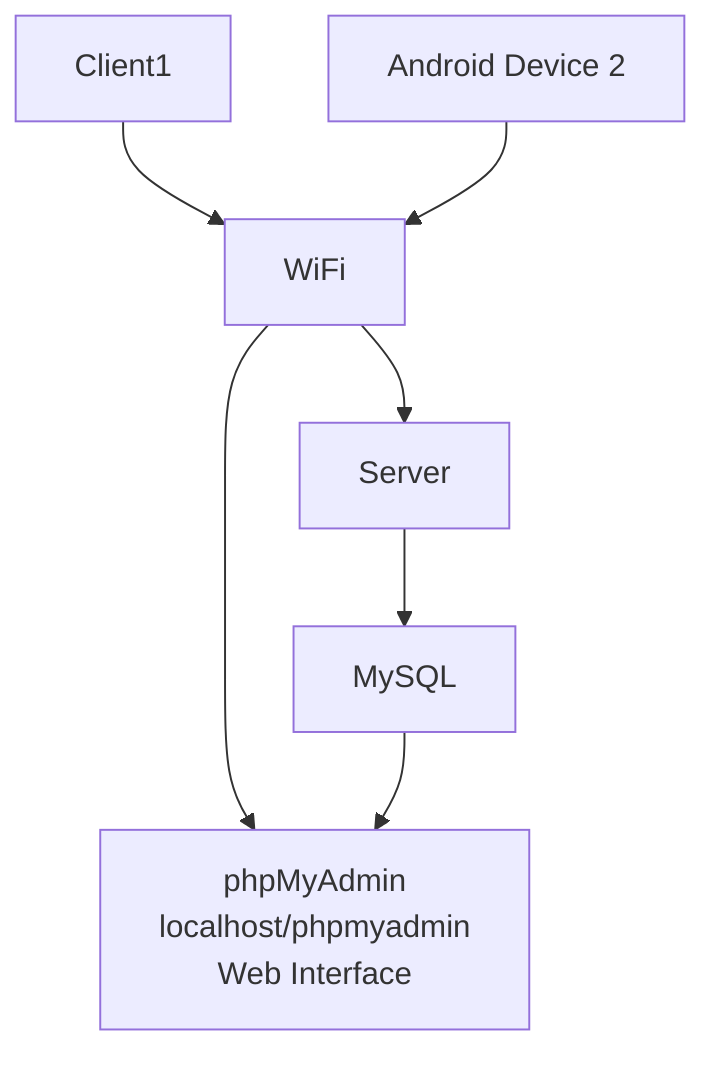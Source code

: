 ﻿flowchart TD
  Client1 --> WiFi
  WiFi --> Server
  Client2["Android Device 2"] --> WiFi
  Server --> DB["MySQL"]
  WiFi --> E["phpMyAdmin\nlocalhost/phpmyadmin\nWeb Interface"]
  DB --> E
